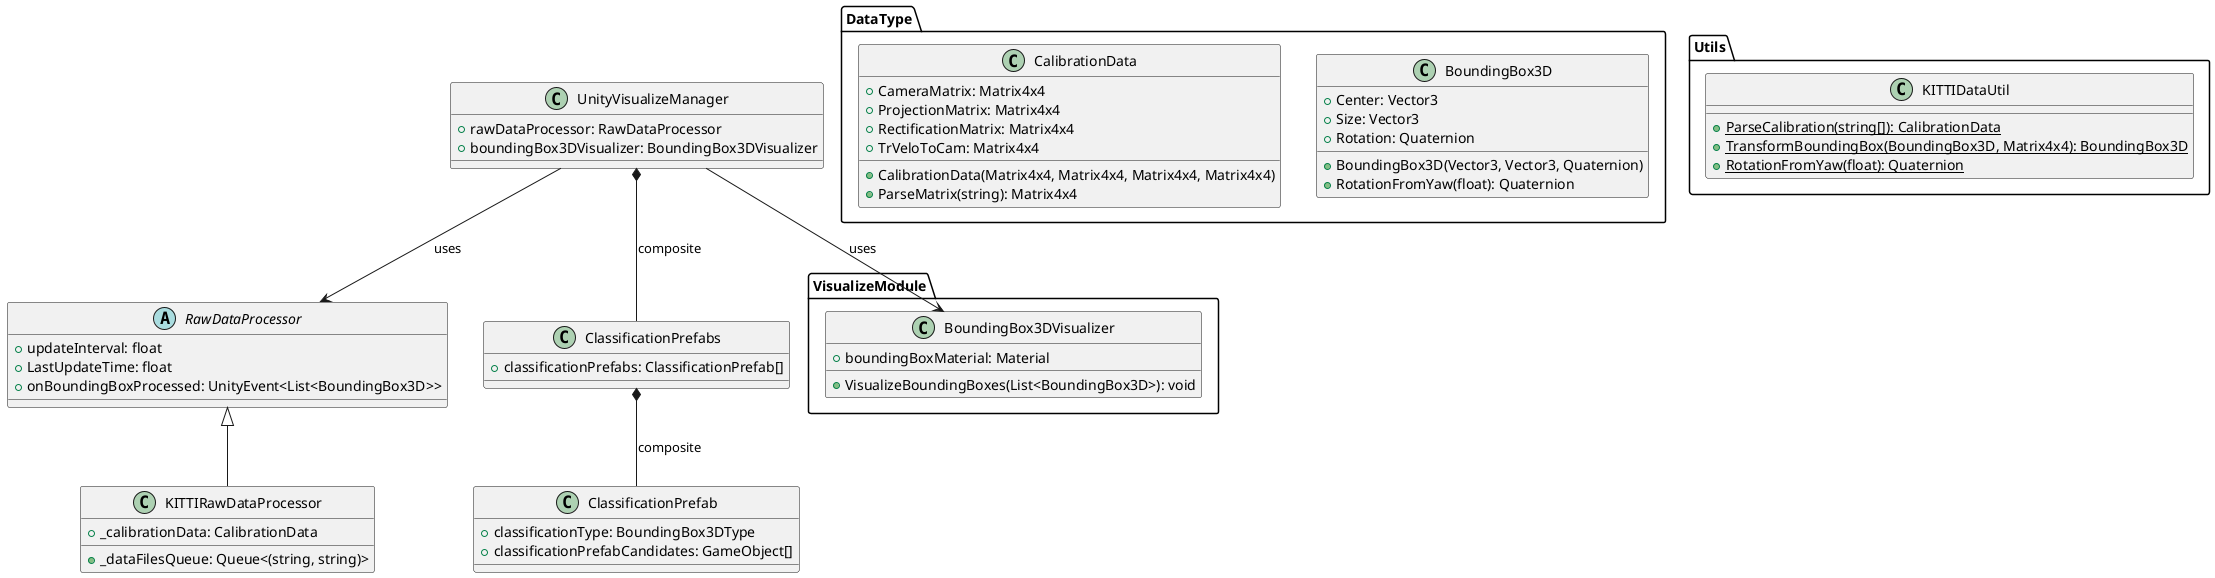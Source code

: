 ﻿@startuml
!define RECTANGLE class

RECTANGLE DataType.BoundingBox3D {
  +Center: Vector3
  +Size: Vector3
  +Rotation: Quaternion
  +BoundingBox3D(Vector3, Vector3, Quaternion)
  +RotationFromYaw(float): Quaternion
}

RECTANGLE DataType.CalibrationData {
  +CameraMatrix: Matrix4x4
  +ProjectionMatrix: Matrix4x4
  +RectificationMatrix: Matrix4x4
  +TrVeloToCam: Matrix4x4
  +CalibrationData(Matrix4x4, Matrix4x4, Matrix4x4, Matrix4x4)
  +ParseMatrix(string): Matrix4x4
}

RECTANGLE Utils.KITTIDataUtil {
  +{static} ParseCalibration(string[]): CalibrationData
  +{static} TransformBoundingBox(BoundingBox3D, Matrix4x4): BoundingBox3D
  +{static} RotationFromYaw(float): Quaternion
}

RECTANGLE VisualizeModule.BoundingBox3DVisualizer {
  +boundingBoxMaterial: Material
  +VisualizeBoundingBoxes(List<BoundingBox3D>): void
}

abstract class RawDataProcessor {
  +updateInterval: float
  +LastUpdateTime: float
  +onBoundingBoxProcessed: UnityEvent<List<BoundingBox3D>>
}

class KITTIRawDataProcessor {
  +_calibrationData: CalibrationData
  +_dataFilesQueue: Queue<(string, string)>
}

class UnityVisualizeManager {
  +rawDataProcessor: RawDataProcessor
  +boundingBox3DVisualizer: BoundingBox3DVisualizer
}

class ClassificationPrefabs {
  +classificationPrefabs: ClassificationPrefab[]
}

class ClassificationPrefab {
  +classificationType: BoundingBox3DType
  +classificationPrefabCandidates: GameObject[]
}

RawDataProcessor <|-- KITTIRawDataProcessor
UnityVisualizeManager --> RawDataProcessor: uses
UnityVisualizeManager --> VisualizeModule.BoundingBox3DVisualizer: uses
UnityVisualizeManager *-- ClassificationPrefabs: composite
ClassificationPrefabs *-- ClassificationPrefab: composite

@enduml